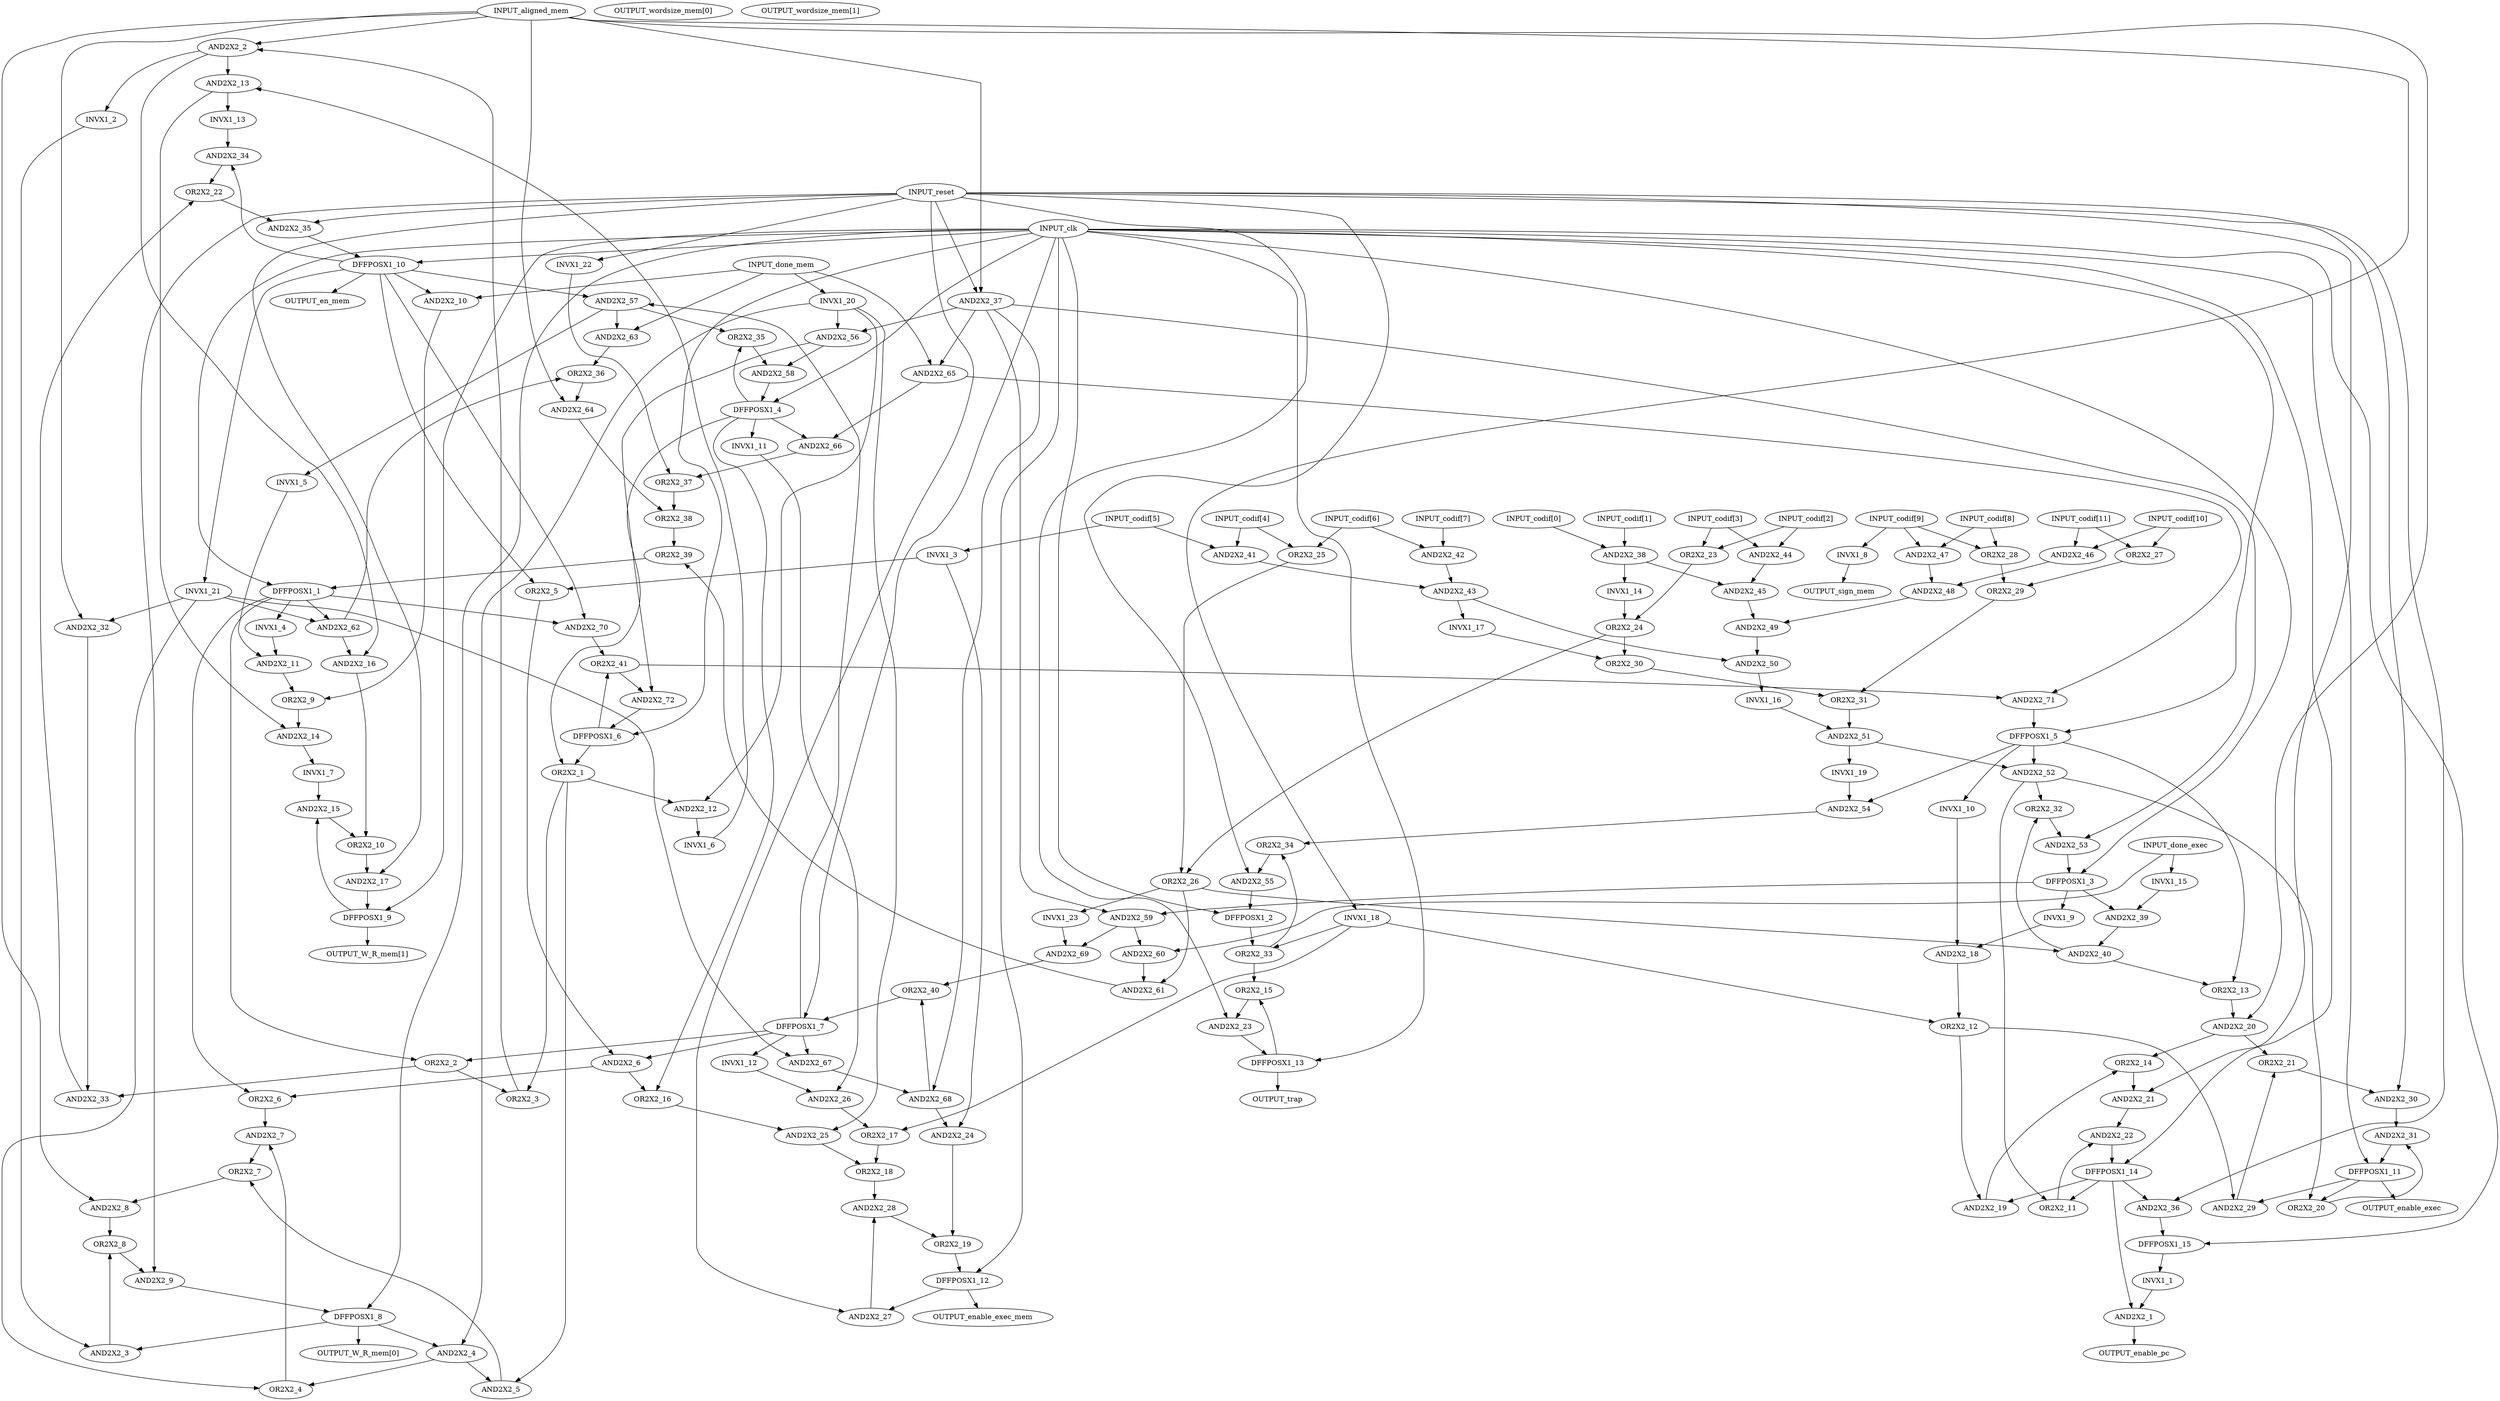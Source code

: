 strict digraph "" {
	INPUT_aligned_mem -> AND2X2_2;
	INPUT_aligned_mem -> AND2X2_20;
	INPUT_aligned_mem -> AND2X2_32;
	INPUT_aligned_mem -> AND2X2_37;
	INPUT_aligned_mem -> AND2X2_64;
	INPUT_aligned_mem -> AND2X2_8;
	INPUT_aligned_mem -> INVX1_18;
	INPUT_clk -> DFFPOSX1_1;
	INPUT_clk -> DFFPOSX1_10;
	INPUT_clk -> DFFPOSX1_11;
	INPUT_clk -> DFFPOSX1_12;
	INPUT_clk -> DFFPOSX1_13;
	INPUT_clk -> DFFPOSX1_14;
	INPUT_clk -> DFFPOSX1_15;
	INPUT_clk -> DFFPOSX1_2;
	INPUT_clk -> DFFPOSX1_3;
	INPUT_clk -> DFFPOSX1_4;
	INPUT_clk -> DFFPOSX1_5;
	INPUT_clk -> DFFPOSX1_6;
	INPUT_clk -> DFFPOSX1_7;
	INPUT_clk -> DFFPOSX1_8;
	INPUT_clk -> DFFPOSX1_9;
	"INPUT_\codif[0]" -> AND2X2_38;
	"INPUT_\codif[10]" -> AND2X2_46;
	"INPUT_\codif[10]" -> OR2X2_27;
	"INPUT_\codif[11]" -> AND2X2_46;
	"INPUT_\codif[11]" -> OR2X2_27;
	"INPUT_\codif[1]" -> AND2X2_38;
	"INPUT_\codif[2]" -> AND2X2_44;
	"INPUT_\codif[2]" -> OR2X2_23;
	"INPUT_\codif[3]" -> AND2X2_44;
	"INPUT_\codif[3]" -> OR2X2_23;
	"INPUT_\codif[4]" -> AND2X2_41;
	"INPUT_\codif[4]" -> OR2X2_25;
	"INPUT_\codif[5]" -> AND2X2_41;
	"INPUT_\codif[5]" -> INVX1_3;
	"INPUT_\codif[6]" -> AND2X2_42;
	"INPUT_\codif[6]" -> OR2X2_25;
	"INPUT_\codif[7]" -> AND2X2_42;
	"INPUT_\codif[8]" -> AND2X2_47;
	"INPUT_\codif[8]" -> OR2X2_28;
	"INPUT_\codif[9]" -> AND2X2_47;
	"INPUT_\codif[9]" -> INVX1_8;
	"INPUT_\codif[9]" -> OR2X2_28;
	INPUT_done_exec -> AND2X2_60;
	INPUT_done_exec -> INVX1_15;
	INPUT_done_mem -> AND2X2_10;
	INPUT_done_mem -> AND2X2_63;
	INPUT_done_mem -> AND2X2_65;
	INPUT_done_mem -> INVX1_20;
	INPUT_reset -> AND2X2_17;
	INPUT_reset -> AND2X2_21;
	INPUT_reset -> AND2X2_23;
	INPUT_reset -> AND2X2_27;
	INPUT_reset -> AND2X2_30;
	INPUT_reset -> AND2X2_35;
	INPUT_reset -> AND2X2_36;
	INPUT_reset -> AND2X2_37;
	INPUT_reset -> AND2X2_55;
	INPUT_reset -> AND2X2_9;
	INPUT_reset -> INVX1_22;
	"OUTPUT_\wordsize_mem[0]";
	"OUTPUT_\wordsize_mem[1]";
	AND2X2_1 -> OUTPUT_enable_pc;
	AND2X2_10 -> OR2X2_9;
	AND2X2_11 -> OR2X2_9;
	AND2X2_12 -> INVX1_6;
	AND2X2_13 -> AND2X2_14;
	AND2X2_13 -> INVX1_13;
	AND2X2_14 -> INVX1_7;
	AND2X2_15 -> OR2X2_10;
	AND2X2_16 -> OR2X2_10;
	AND2X2_17 -> DFFPOSX1_9;
	AND2X2_18 -> OR2X2_12;
	AND2X2_19 -> OR2X2_14;
	AND2X2_2 -> AND2X2_13;
	AND2X2_2 -> AND2X2_16;
	AND2X2_2 -> INVX1_2;
	AND2X2_20 -> OR2X2_14;
	AND2X2_20 -> OR2X2_21;
	AND2X2_21 -> AND2X2_22;
	AND2X2_22 -> DFFPOSX1_14;
	AND2X2_23 -> DFFPOSX1_13;
	AND2X2_24 -> OR2X2_19;
	AND2X2_25 -> OR2X2_18;
	AND2X2_26 -> OR2X2_17;
	AND2X2_27 -> AND2X2_28;
	AND2X2_28 -> OR2X2_19;
	AND2X2_29 -> OR2X2_21;
	AND2X2_3 -> OR2X2_8;
	AND2X2_30 -> AND2X2_31;
	AND2X2_31 -> DFFPOSX1_11;
	AND2X2_32 -> AND2X2_33;
	AND2X2_33 -> OR2X2_22;
	AND2X2_34 -> OR2X2_22;
	AND2X2_35 -> DFFPOSX1_10;
	AND2X2_36 -> DFFPOSX1_15;
	AND2X2_37 -> AND2X2_53;
	AND2X2_37 -> AND2X2_56;
	AND2X2_37 -> AND2X2_59;
	AND2X2_37 -> AND2X2_65;
	AND2X2_37 -> AND2X2_68;
	AND2X2_38 -> AND2X2_45;
	AND2X2_38 -> INVX1_14;
	AND2X2_39 -> AND2X2_40;
	AND2X2_4 -> AND2X2_5;
	AND2X2_4 -> OR2X2_4;
	AND2X2_40 -> OR2X2_13;
	AND2X2_40 -> OR2X2_32;
	AND2X2_41 -> AND2X2_43;
	AND2X2_42 -> AND2X2_43;
	AND2X2_43 -> AND2X2_50;
	AND2X2_43 -> INVX1_17;
	AND2X2_44 -> AND2X2_45;
	AND2X2_45 -> AND2X2_49;
	AND2X2_46 -> AND2X2_48;
	AND2X2_47 -> AND2X2_48;
	AND2X2_48 -> AND2X2_49;
	AND2X2_49 -> AND2X2_50;
	AND2X2_5 -> OR2X2_7;
	AND2X2_50 -> INVX1_16;
	AND2X2_51 -> AND2X2_52;
	AND2X2_51 -> INVX1_19;
	AND2X2_52 -> OR2X2_11;
	AND2X2_52 -> OR2X2_20;
	AND2X2_52 -> OR2X2_32;
	AND2X2_53 -> DFFPOSX1_3;
	AND2X2_54 -> OR2X2_34;
	AND2X2_55 -> DFFPOSX1_2;
	AND2X2_56 -> AND2X2_58;
	AND2X2_56 -> AND2X2_72;
	AND2X2_57 -> AND2X2_63;
	AND2X2_57 -> INVX1_5;
	AND2X2_57 -> OR2X2_35;
	AND2X2_58 -> DFFPOSX1_4;
	AND2X2_59 -> AND2X2_60;
	AND2X2_59 -> AND2X2_69;
	AND2X2_6 -> OR2X2_16;
	AND2X2_6 -> OR2X2_6;
	AND2X2_60 -> AND2X2_61;
	AND2X2_61 -> OR2X2_39;
	AND2X2_62 -> AND2X2_16;
	AND2X2_62 -> OR2X2_36;
	AND2X2_63 -> OR2X2_36;
	AND2X2_64 -> OR2X2_38;
	AND2X2_65 -> AND2X2_66;
	AND2X2_65 -> AND2X2_71;
	AND2X2_66 -> OR2X2_37;
	AND2X2_67 -> AND2X2_68;
	AND2X2_68 -> AND2X2_24;
	AND2X2_68 -> OR2X2_40;
	AND2X2_69 -> OR2X2_40;
	AND2X2_7 -> OR2X2_7;
	AND2X2_70 -> OR2X2_41;
	AND2X2_71 -> DFFPOSX1_5;
	AND2X2_72 -> DFFPOSX1_6;
	AND2X2_8 -> OR2X2_8;
	AND2X2_9 -> DFFPOSX1_8;
	DFFPOSX1_1 -> AND2X2_62;
	DFFPOSX1_1 -> AND2X2_70;
	DFFPOSX1_1 -> INVX1_4;
	DFFPOSX1_1 -> OR2X2_2;
	DFFPOSX1_1 -> OR2X2_6;
	DFFPOSX1_10 -> OUTPUT_en_mem;
	DFFPOSX1_10 -> AND2X2_10;
	DFFPOSX1_10 -> AND2X2_34;
	DFFPOSX1_10 -> AND2X2_57;
	DFFPOSX1_10 -> AND2X2_70;
	DFFPOSX1_10 -> INVX1_21;
	DFFPOSX1_10 -> OR2X2_5;
	DFFPOSX1_11 -> OUTPUT_enable_exec;
	DFFPOSX1_11 -> AND2X2_29;
	DFFPOSX1_11 -> OR2X2_20;
	DFFPOSX1_12 -> OUTPUT_enable_exec_mem;
	DFFPOSX1_12 -> AND2X2_27;
	DFFPOSX1_13 -> OUTPUT_trap;
	DFFPOSX1_13 -> OR2X2_15;
	DFFPOSX1_14 -> AND2X2_1;
	DFFPOSX1_14 -> AND2X2_19;
	DFFPOSX1_14 -> AND2X2_36;
	DFFPOSX1_14 -> OR2X2_11;
	DFFPOSX1_15 -> INVX1_1;
	DFFPOSX1_2 -> OR2X2_33;
	DFFPOSX1_3 -> AND2X2_39;
	DFFPOSX1_3 -> AND2X2_59;
	DFFPOSX1_3 -> INVX1_9;
	DFFPOSX1_4 -> AND2X2_66;
	DFFPOSX1_4 -> INVX1_11;
	DFFPOSX1_4 -> OR2X2_1;
	DFFPOSX1_4 -> OR2X2_16;
	DFFPOSX1_4 -> OR2X2_35;
	DFFPOSX1_5 -> AND2X2_52;
	DFFPOSX1_5 -> AND2X2_54;
	DFFPOSX1_5 -> INVX1_10;
	DFFPOSX1_5 -> OR2X2_13;
	DFFPOSX1_6 -> OR2X2_1;
	DFFPOSX1_6 -> OR2X2_41;
	DFFPOSX1_7 -> AND2X2_57;
	DFFPOSX1_7 -> AND2X2_6;
	DFFPOSX1_7 -> AND2X2_67;
	DFFPOSX1_7 -> INVX1_12;
	DFFPOSX1_7 -> OR2X2_2;
	DFFPOSX1_8 -> "OUTPUT_\W_R_mem[0]";
	DFFPOSX1_8 -> AND2X2_3;
	DFFPOSX1_8 -> AND2X2_4;
	DFFPOSX1_9 -> "OUTPUT_\W_R_mem[1]";
	DFFPOSX1_9 -> AND2X2_15;
	INVX1_1 -> AND2X2_1;
	INVX1_10 -> AND2X2_18;
	INVX1_11 -> AND2X2_26;
	INVX1_12 -> AND2X2_26;
	INVX1_13 -> AND2X2_34;
	INVX1_14 -> OR2X2_24;
	INVX1_15 -> AND2X2_39;
	INVX1_16 -> AND2X2_51;
	INVX1_17 -> OR2X2_30;
	INVX1_18 -> OR2X2_12;
	INVX1_18 -> OR2X2_17;
	INVX1_18 -> OR2X2_33;
	INVX1_19 -> AND2X2_54;
	INVX1_2 -> AND2X2_3;
	INVX1_20 -> AND2X2_12;
	INVX1_20 -> AND2X2_25;
	INVX1_20 -> AND2X2_4;
	INVX1_20 -> AND2X2_56;
	INVX1_21 -> AND2X2_32;
	INVX1_21 -> AND2X2_62;
	INVX1_21 -> AND2X2_67;
	INVX1_21 -> OR2X2_4;
	INVX1_22 -> OR2X2_37;
	INVX1_23 -> AND2X2_69;
	INVX1_3 -> AND2X2_24;
	INVX1_3 -> OR2X2_5;
	INVX1_4 -> AND2X2_11;
	INVX1_5 -> AND2X2_11;
	INVX1_6 -> AND2X2_13;
	INVX1_7 -> AND2X2_15;
	INVX1_8 -> OUTPUT_sign_mem;
	INVX1_9 -> AND2X2_18;
	OR2X2_1 -> AND2X2_12;
	OR2X2_1 -> AND2X2_5;
	OR2X2_1 -> OR2X2_3;
	OR2X2_10 -> AND2X2_17;
	OR2X2_11 -> AND2X2_22;
	OR2X2_12 -> AND2X2_19;
	OR2X2_12 -> AND2X2_29;
	OR2X2_13 -> AND2X2_20;
	OR2X2_14 -> AND2X2_21;
	OR2X2_15 -> AND2X2_23;
	OR2X2_16 -> AND2X2_25;
	OR2X2_17 -> OR2X2_18;
	OR2X2_18 -> AND2X2_28;
	OR2X2_19 -> DFFPOSX1_12;
	OR2X2_2 -> AND2X2_33;
	OR2X2_2 -> OR2X2_3;
	OR2X2_20 -> AND2X2_31;
	OR2X2_21 -> AND2X2_30;
	OR2X2_22 -> AND2X2_35;
	OR2X2_23 -> OR2X2_24;
	OR2X2_24 -> OR2X2_26;
	OR2X2_24 -> OR2X2_30;
	OR2X2_25 -> OR2X2_26;
	OR2X2_26 -> AND2X2_40;
	OR2X2_26 -> AND2X2_61;
	OR2X2_26 -> INVX1_23;
	OR2X2_27 -> OR2X2_29;
	OR2X2_28 -> OR2X2_29;
	OR2X2_29 -> OR2X2_31;
	OR2X2_3 -> AND2X2_2;
	OR2X2_30 -> OR2X2_31;
	OR2X2_31 -> AND2X2_51;
	OR2X2_32 -> AND2X2_53;
	OR2X2_33 -> OR2X2_15;
	OR2X2_33 -> OR2X2_34;
	OR2X2_34 -> AND2X2_55;
	OR2X2_35 -> AND2X2_58;
	OR2X2_36 -> AND2X2_64;
	OR2X2_37 -> OR2X2_38;
	OR2X2_38 -> OR2X2_39;
	OR2X2_39 -> DFFPOSX1_1;
	OR2X2_4 -> AND2X2_7;
	OR2X2_40 -> DFFPOSX1_7;
	OR2X2_41 -> AND2X2_71;
	OR2X2_41 -> AND2X2_72;
	OR2X2_5 -> AND2X2_6;
	OR2X2_6 -> AND2X2_7;
	OR2X2_7 -> AND2X2_8;
	OR2X2_8 -> AND2X2_9;
	OR2X2_9 -> AND2X2_14;
}
